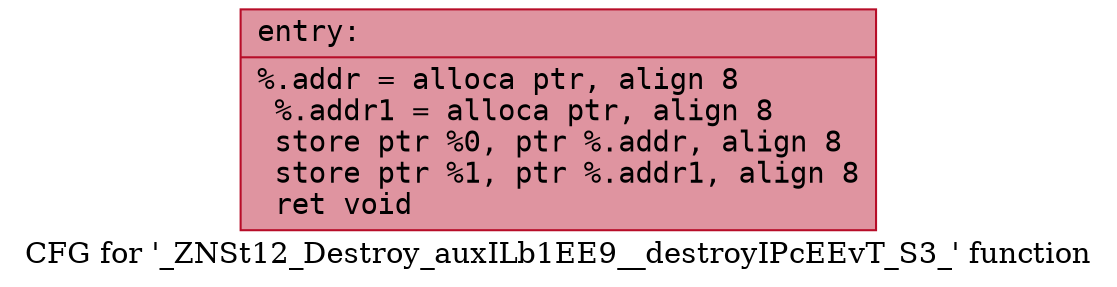 digraph "CFG for '_ZNSt12_Destroy_auxILb1EE9__destroyIPcEEvT_S3_' function" {
	label="CFG for '_ZNSt12_Destroy_auxILb1EE9__destroyIPcEEvT_S3_' function";

	Node0x561c73c2ddf0 [shape=record,color="#b70d28ff", style=filled, fillcolor="#b70d2870" fontname="Courier",label="{entry:\l|  %.addr = alloca ptr, align 8\l  %.addr1 = alloca ptr, align 8\l  store ptr %0, ptr %.addr, align 8\l  store ptr %1, ptr %.addr1, align 8\l  ret void\l}"];
}
